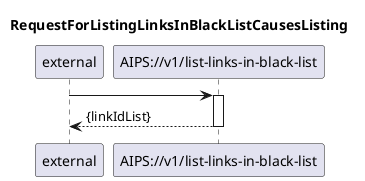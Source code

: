 @startuml 122_listLinksInBlackList
skinparam responseMessageBelowArrow true

title
RequestForListingLinksInBlackListCausesListing
end title

participant "external" as requestor
participant "AIPS://v1/list-links-in-black-list" as listLinks

requestor -> listLinks
activate listLinks

listLinks --> requestor: {linkIdList}

deactivate listLinks

@enduml